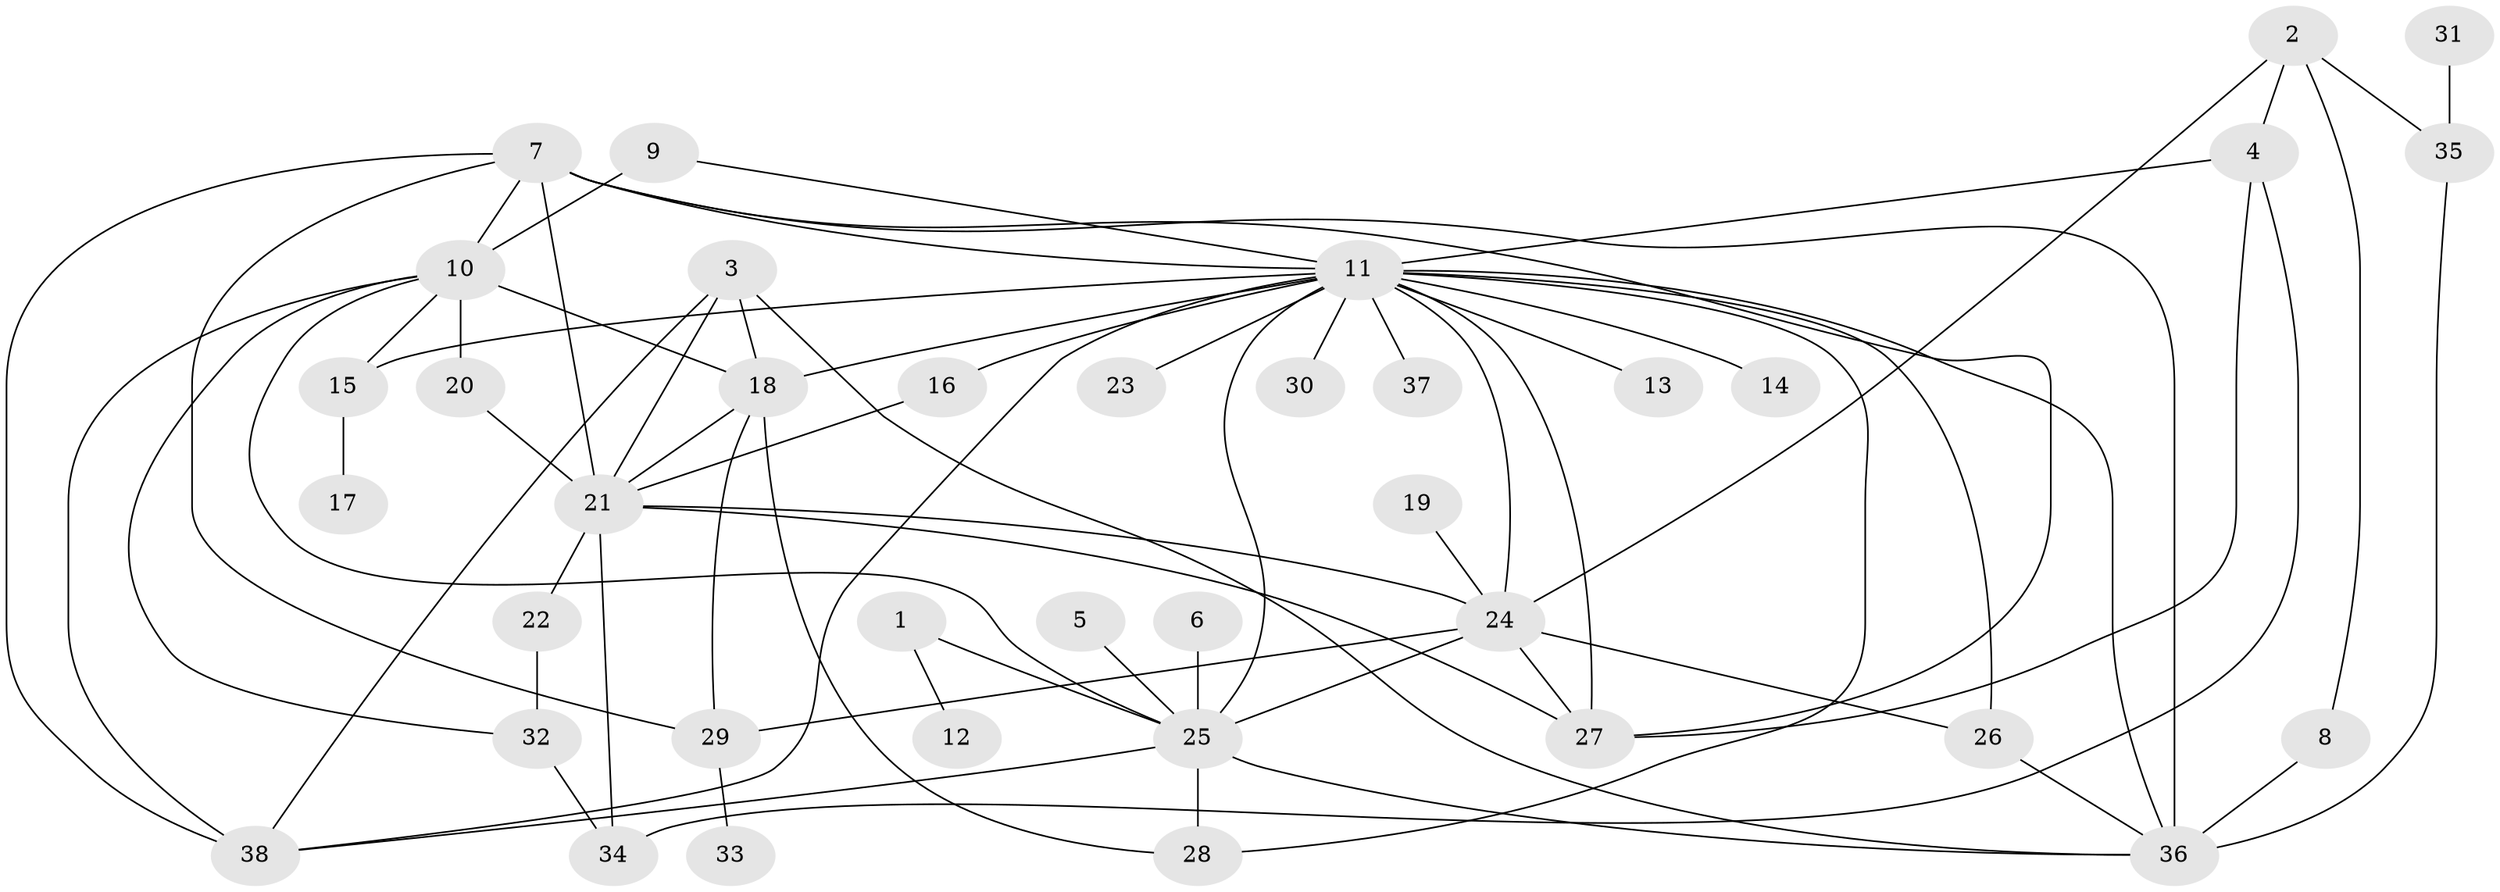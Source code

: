 // original degree distribution, {13: 0.013333333333333334, 12: 0.013333333333333334, 20: 0.013333333333333334, 7: 0.04, 3: 0.2, 11: 0.02666666666666667, 2: 0.16, 5: 0.02666666666666667, 1: 0.41333333333333333, 4: 0.06666666666666667, 6: 0.02666666666666667}
// Generated by graph-tools (version 1.1) at 2025/36/03/04/25 23:36:55]
// undirected, 38 vertices, 70 edges
graph export_dot {
  node [color=gray90,style=filled];
  1;
  2;
  3;
  4;
  5;
  6;
  7;
  8;
  9;
  10;
  11;
  12;
  13;
  14;
  15;
  16;
  17;
  18;
  19;
  20;
  21;
  22;
  23;
  24;
  25;
  26;
  27;
  28;
  29;
  30;
  31;
  32;
  33;
  34;
  35;
  36;
  37;
  38;
  1 -- 12 [weight=1.0];
  1 -- 25 [weight=1.0];
  2 -- 4 [weight=1.0];
  2 -- 8 [weight=1.0];
  2 -- 24 [weight=1.0];
  2 -- 35 [weight=1.0];
  3 -- 18 [weight=1.0];
  3 -- 21 [weight=1.0];
  3 -- 36 [weight=1.0];
  3 -- 38 [weight=1.0];
  4 -- 11 [weight=1.0];
  4 -- 27 [weight=1.0];
  4 -- 34 [weight=1.0];
  5 -- 25 [weight=1.0];
  6 -- 25 [weight=1.0];
  7 -- 10 [weight=1.0];
  7 -- 11 [weight=1.0];
  7 -- 21 [weight=1.0];
  7 -- 27 [weight=1.0];
  7 -- 29 [weight=1.0];
  7 -- 36 [weight=1.0];
  7 -- 38 [weight=1.0];
  8 -- 36 [weight=2.0];
  9 -- 10 [weight=2.0];
  9 -- 11 [weight=1.0];
  10 -- 15 [weight=1.0];
  10 -- 18 [weight=2.0];
  10 -- 20 [weight=1.0];
  10 -- 25 [weight=1.0];
  10 -- 32 [weight=1.0];
  10 -- 38 [weight=2.0];
  11 -- 13 [weight=1.0];
  11 -- 14 [weight=1.0];
  11 -- 15 [weight=1.0];
  11 -- 16 [weight=1.0];
  11 -- 18 [weight=1.0];
  11 -- 23 [weight=1.0];
  11 -- 24 [weight=1.0];
  11 -- 25 [weight=1.0];
  11 -- 26 [weight=1.0];
  11 -- 27 [weight=1.0];
  11 -- 28 [weight=1.0];
  11 -- 30 [weight=1.0];
  11 -- 36 [weight=1.0];
  11 -- 37 [weight=1.0];
  11 -- 38 [weight=1.0];
  15 -- 17 [weight=1.0];
  16 -- 21 [weight=1.0];
  18 -- 21 [weight=1.0];
  18 -- 28 [weight=1.0];
  18 -- 29 [weight=1.0];
  19 -- 24 [weight=1.0];
  20 -- 21 [weight=1.0];
  21 -- 22 [weight=1.0];
  21 -- 24 [weight=1.0];
  21 -- 27 [weight=1.0];
  21 -- 34 [weight=1.0];
  22 -- 32 [weight=1.0];
  24 -- 25 [weight=2.0];
  24 -- 26 [weight=1.0];
  24 -- 27 [weight=1.0];
  24 -- 29 [weight=1.0];
  25 -- 28 [weight=1.0];
  25 -- 36 [weight=1.0];
  25 -- 38 [weight=1.0];
  26 -- 36 [weight=1.0];
  29 -- 33 [weight=1.0];
  31 -- 35 [weight=1.0];
  32 -- 34 [weight=1.0];
  35 -- 36 [weight=1.0];
}
